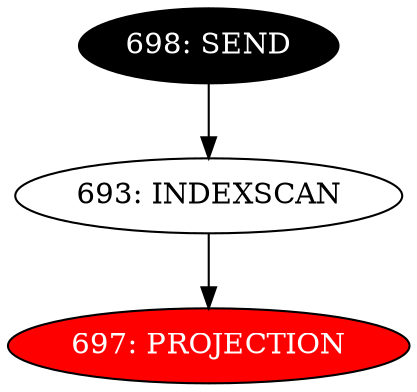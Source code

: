 digraph name {
693 [label="693: INDEXSCAN" ];
693 -> 697;
697 [label="697: PROJECTION" fontcolor="white" style="filled" fillcolor="red"];
698 [label="698: SEND" fontcolor="white" style="filled" fillcolor="black"];
698 -> 693;

}

